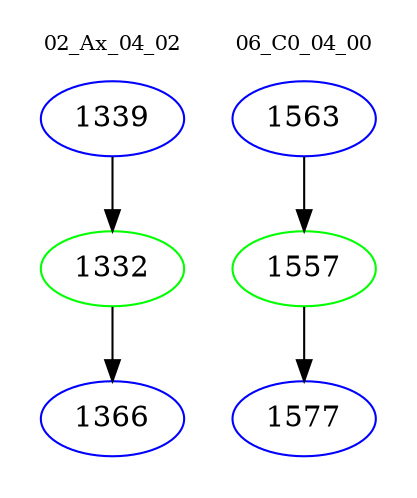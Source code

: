 digraph{
subgraph cluster_0 {
color = white
label = "02_Ax_04_02";
fontsize=10;
T0_1339 [label="1339", color="blue"]
T0_1339 -> T0_1332 [color="black"]
T0_1332 [label="1332", color="green"]
T0_1332 -> T0_1366 [color="black"]
T0_1366 [label="1366", color="blue"]
}
subgraph cluster_1 {
color = white
label = "06_C0_04_00";
fontsize=10;
T1_1563 [label="1563", color="blue"]
T1_1563 -> T1_1557 [color="black"]
T1_1557 [label="1557", color="green"]
T1_1557 -> T1_1577 [color="black"]
T1_1577 [label="1577", color="blue"]
}
}
